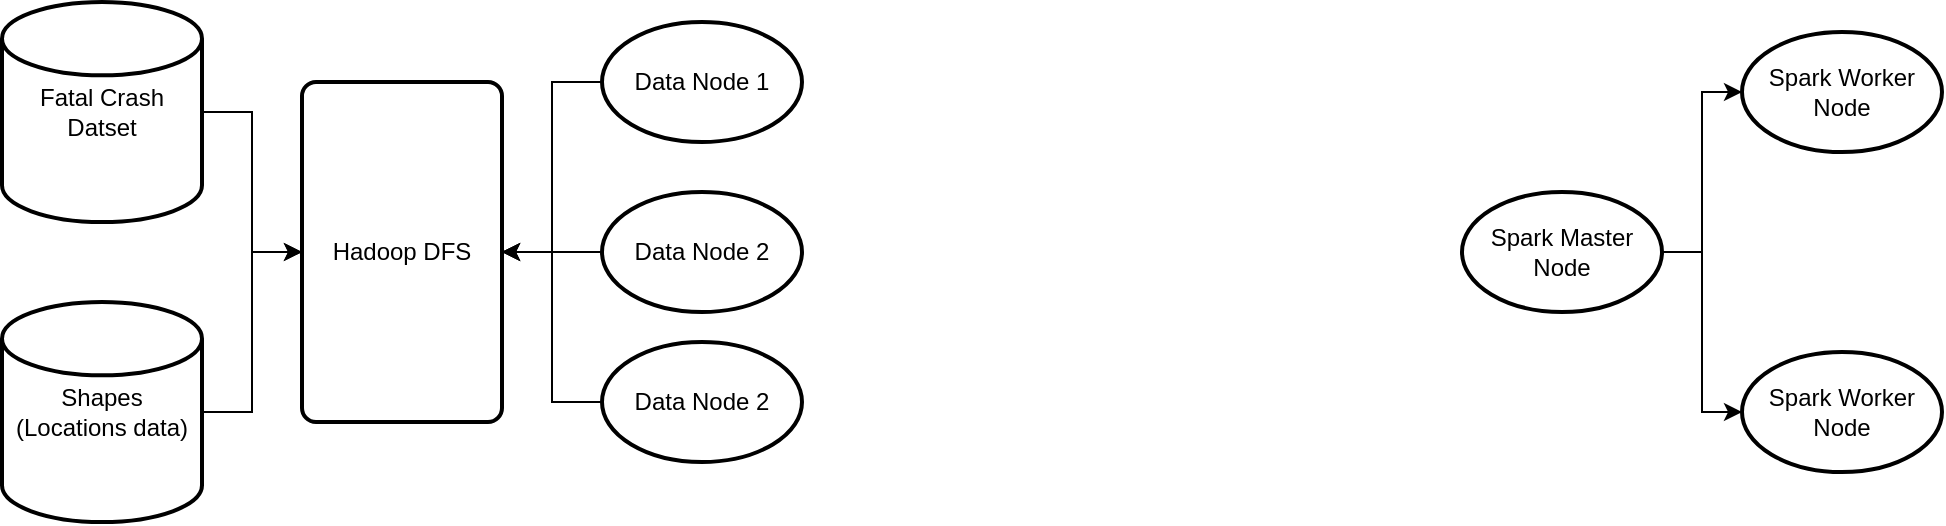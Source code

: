 <mxfile version="22.0.5" type="github">
  <diagram name="Page-1" id="5Hz0wXWLAJC5K84tN0uE">
    <mxGraphModel dx="1194" dy="687" grid="1" gridSize="10" guides="1" tooltips="1" connect="1" arrows="1" fold="1" page="1" pageScale="1" pageWidth="850" pageHeight="1100" math="0" shadow="0">
      <root>
        <mxCell id="0" />
        <mxCell id="1" parent="0" />
        <mxCell id="tXeFRsbnpcotNuKh1mEu-4" style="edgeStyle=orthogonalEdgeStyle;rounded=0;orthogonalLoop=1;jettySize=auto;html=1;exitX=1;exitY=0.5;exitDx=0;exitDy=0;exitPerimeter=0;entryX=0;entryY=0.5;entryDx=0;entryDy=0;" edge="1" parent="1" source="tXeFRsbnpcotNuKh1mEu-1" target="tXeFRsbnpcotNuKh1mEu-3">
          <mxGeometry relative="1" as="geometry" />
        </mxCell>
        <mxCell id="tXeFRsbnpcotNuKh1mEu-1" value="Fatal Crash Datset" style="strokeWidth=2;html=1;shape=mxgraph.flowchart.database;whiteSpace=wrap;" vertex="1" parent="1">
          <mxGeometry x="20" y="20" width="100" height="110" as="geometry" />
        </mxCell>
        <mxCell id="tXeFRsbnpcotNuKh1mEu-6" style="edgeStyle=orthogonalEdgeStyle;rounded=0;orthogonalLoop=1;jettySize=auto;html=1;exitX=1;exitY=0.5;exitDx=0;exitDy=0;exitPerimeter=0;entryX=0;entryY=0.5;entryDx=0;entryDy=0;" edge="1" parent="1" source="tXeFRsbnpcotNuKh1mEu-2" target="tXeFRsbnpcotNuKh1mEu-3">
          <mxGeometry relative="1" as="geometry" />
        </mxCell>
        <mxCell id="tXeFRsbnpcotNuKh1mEu-2" value="Shapes (Locations data)" style="strokeWidth=2;html=1;shape=mxgraph.flowchart.database;whiteSpace=wrap;" vertex="1" parent="1">
          <mxGeometry x="20" y="170" width="100" height="110" as="geometry" />
        </mxCell>
        <mxCell id="tXeFRsbnpcotNuKh1mEu-3" value="Hadoop DFS" style="rounded=1;whiteSpace=wrap;html=1;absoluteArcSize=1;arcSize=14;strokeWidth=2;" vertex="1" parent="1">
          <mxGeometry x="170" y="60" width="100" height="170" as="geometry" />
        </mxCell>
        <mxCell id="tXeFRsbnpcotNuKh1mEu-7" value="Spark Worker Node" style="strokeWidth=2;html=1;shape=mxgraph.flowchart.start_1;whiteSpace=wrap;" vertex="1" parent="1">
          <mxGeometry x="890" y="35" width="100" height="60" as="geometry" />
        </mxCell>
        <mxCell id="tXeFRsbnpcotNuKh1mEu-8" value="Spark Worker Node" style="strokeWidth=2;html=1;shape=mxgraph.flowchart.start_1;whiteSpace=wrap;" vertex="1" parent="1">
          <mxGeometry x="890" y="195" width="100" height="60" as="geometry" />
        </mxCell>
        <mxCell id="tXeFRsbnpcotNuKh1mEu-10" value="Spark Master Node" style="strokeWidth=2;html=1;shape=mxgraph.flowchart.start_1;whiteSpace=wrap;" vertex="1" parent="1">
          <mxGeometry x="750" y="115" width="100" height="60" as="geometry" />
        </mxCell>
        <mxCell id="tXeFRsbnpcotNuKh1mEu-11" style="edgeStyle=orthogonalEdgeStyle;rounded=0;orthogonalLoop=1;jettySize=auto;html=1;exitX=1;exitY=0.5;exitDx=0;exitDy=0;exitPerimeter=0;entryX=0;entryY=0.5;entryDx=0;entryDy=0;entryPerimeter=0;" edge="1" parent="1" source="tXeFRsbnpcotNuKh1mEu-10" target="tXeFRsbnpcotNuKh1mEu-7">
          <mxGeometry relative="1" as="geometry" />
        </mxCell>
        <mxCell id="tXeFRsbnpcotNuKh1mEu-12" style="edgeStyle=orthogonalEdgeStyle;rounded=0;orthogonalLoop=1;jettySize=auto;html=1;exitX=1;exitY=0.5;exitDx=0;exitDy=0;exitPerimeter=0;entryX=0;entryY=0.5;entryDx=0;entryDy=0;entryPerimeter=0;" edge="1" parent="1" source="tXeFRsbnpcotNuKh1mEu-10" target="tXeFRsbnpcotNuKh1mEu-8">
          <mxGeometry relative="1" as="geometry" />
        </mxCell>
        <mxCell id="tXeFRsbnpcotNuKh1mEu-22" style="edgeStyle=orthogonalEdgeStyle;rounded=0;orthogonalLoop=1;jettySize=auto;html=1;exitX=0;exitY=0.5;exitDx=0;exitDy=0;exitPerimeter=0;entryX=1;entryY=0.5;entryDx=0;entryDy=0;" edge="1" parent="1" source="tXeFRsbnpcotNuKh1mEu-14" target="tXeFRsbnpcotNuKh1mEu-3">
          <mxGeometry relative="1" as="geometry" />
        </mxCell>
        <mxCell id="tXeFRsbnpcotNuKh1mEu-14" value="Data Node 1" style="strokeWidth=2;html=1;shape=mxgraph.flowchart.start_1;whiteSpace=wrap;" vertex="1" parent="1">
          <mxGeometry x="320" y="30" width="100" height="60" as="geometry" />
        </mxCell>
        <mxCell id="tXeFRsbnpcotNuKh1mEu-21" style="edgeStyle=orthogonalEdgeStyle;rounded=0;orthogonalLoop=1;jettySize=auto;html=1;exitX=0;exitY=0.5;exitDx=0;exitDy=0;exitPerimeter=0;" edge="1" parent="1" source="tXeFRsbnpcotNuKh1mEu-15" target="tXeFRsbnpcotNuKh1mEu-3">
          <mxGeometry relative="1" as="geometry" />
        </mxCell>
        <mxCell id="tXeFRsbnpcotNuKh1mEu-15" value="Data Node 2" style="strokeWidth=2;html=1;shape=mxgraph.flowchart.start_1;whiteSpace=wrap;" vertex="1" parent="1">
          <mxGeometry x="320" y="115" width="100" height="60" as="geometry" />
        </mxCell>
        <mxCell id="tXeFRsbnpcotNuKh1mEu-20" style="edgeStyle=orthogonalEdgeStyle;rounded=0;orthogonalLoop=1;jettySize=auto;html=1;exitX=0;exitY=0.5;exitDx=0;exitDy=0;exitPerimeter=0;entryX=1;entryY=0.5;entryDx=0;entryDy=0;" edge="1" parent="1" source="tXeFRsbnpcotNuKh1mEu-16" target="tXeFRsbnpcotNuKh1mEu-3">
          <mxGeometry relative="1" as="geometry" />
        </mxCell>
        <mxCell id="tXeFRsbnpcotNuKh1mEu-16" value="Data Node 2" style="strokeWidth=2;html=1;shape=mxgraph.flowchart.start_1;whiteSpace=wrap;" vertex="1" parent="1">
          <mxGeometry x="320" y="190" width="100" height="60" as="geometry" />
        </mxCell>
      </root>
    </mxGraphModel>
  </diagram>
</mxfile>
